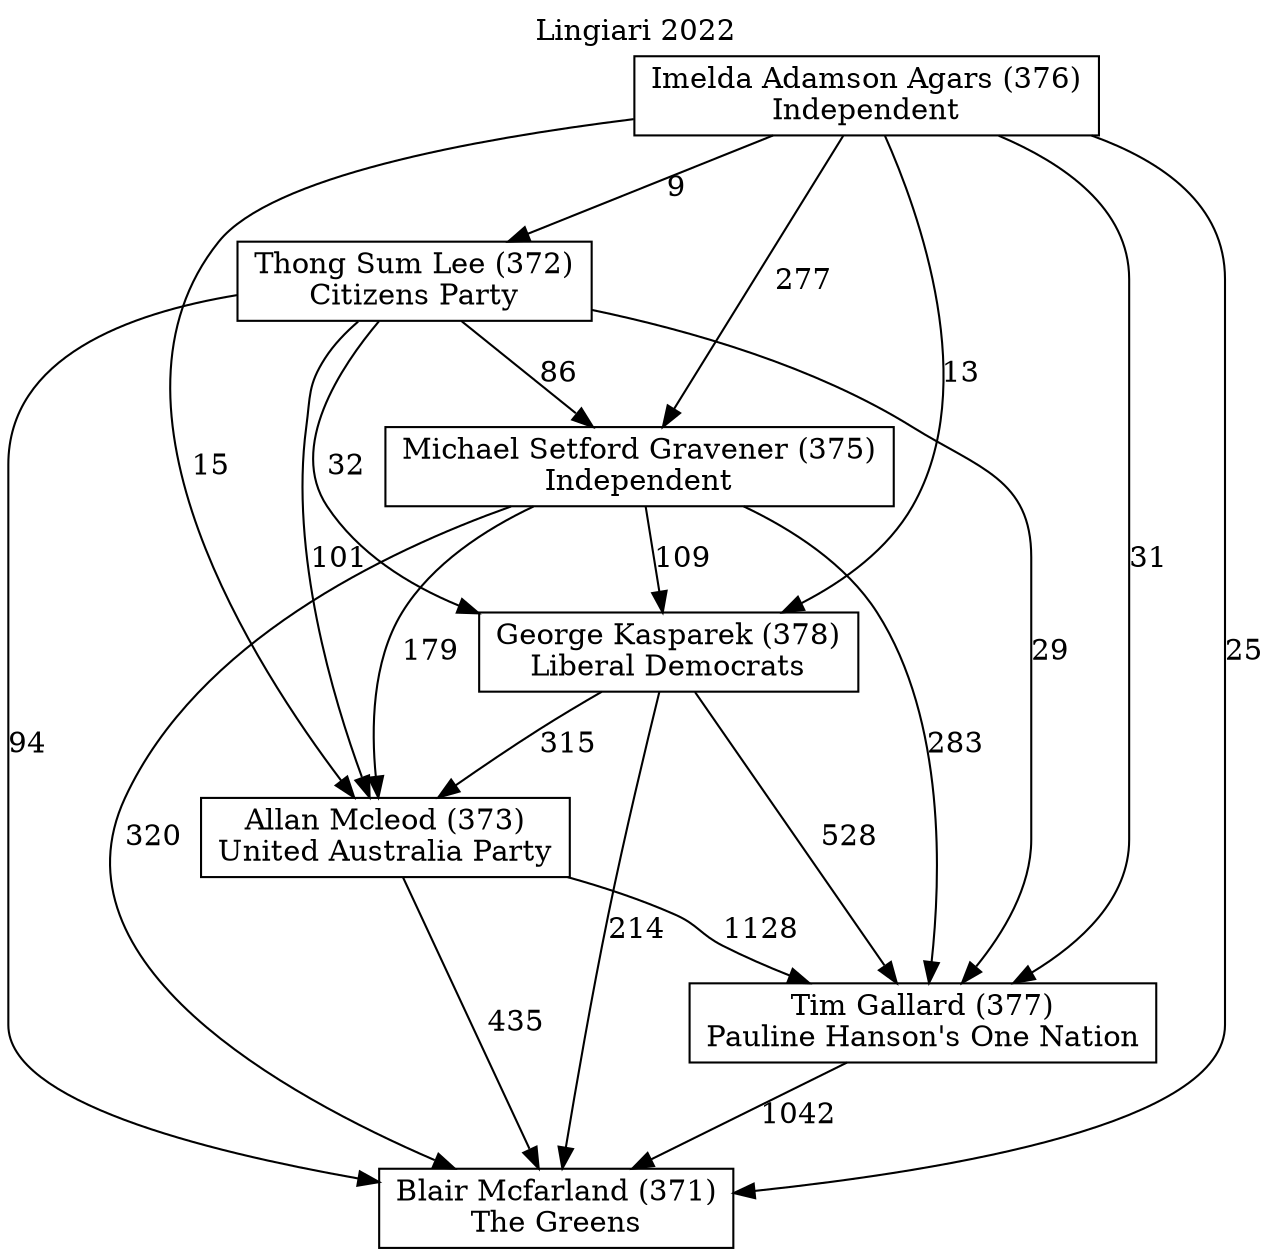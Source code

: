 // House preference flow
digraph "Blair Mcfarland (371)_Lingiari_2022" {
	graph [label="Lingiari 2022" labelloc=t mclimit=10]
	node [shape=box]
	"Tim Gallard (377)" [label="Tim Gallard (377)
Pauline Hanson's One Nation"]
	"Thong Sum Lee (372)" [label="Thong Sum Lee (372)
Citizens Party"]
	"Michael Setford Gravener (375)" [label="Michael Setford Gravener (375)
Independent"]
	"Imelda Adamson Agars (376)" [label="Imelda Adamson Agars (376)
Independent"]
	"Blair Mcfarland (371)" [label="Blair Mcfarland (371)
The Greens"]
	"George Kasparek (378)" [label="George Kasparek (378)
Liberal Democrats"]
	"Allan Mcleod (373)" [label="Allan Mcleod (373)
United Australia Party"]
	"Allan Mcleod (373)" -> "Blair Mcfarland (371)" [label=435]
	"George Kasparek (378)" -> "Tim Gallard (377)" [label=528]
	"Imelda Adamson Agars (376)" -> "Allan Mcleod (373)" [label=15]
	"Thong Sum Lee (372)" -> "Blair Mcfarland (371)" [label=94]
	"Thong Sum Lee (372)" -> "Tim Gallard (377)" [label=29]
	"Thong Sum Lee (372)" -> "Michael Setford Gravener (375)" [label=86]
	"Allan Mcleod (373)" -> "Tim Gallard (377)" [label=1128]
	"Imelda Adamson Agars (376)" -> "George Kasparek (378)" [label=13]
	"Michael Setford Gravener (375)" -> "Allan Mcleod (373)" [label=179]
	"Tim Gallard (377)" -> "Blair Mcfarland (371)" [label=1042]
	"Michael Setford Gravener (375)" -> "Tim Gallard (377)" [label=283]
	"Thong Sum Lee (372)" -> "Allan Mcleod (373)" [label=101]
	"Imelda Adamson Agars (376)" -> "Tim Gallard (377)" [label=31]
	"George Kasparek (378)" -> "Blair Mcfarland (371)" [label=214]
	"Michael Setford Gravener (375)" -> "Blair Mcfarland (371)" [label=320]
	"George Kasparek (378)" -> "Allan Mcleod (373)" [label=315]
	"Imelda Adamson Agars (376)" -> "Blair Mcfarland (371)" [label=25]
	"Imelda Adamson Agars (376)" -> "Thong Sum Lee (372)" [label=9]
	"Thong Sum Lee (372)" -> "George Kasparek (378)" [label=32]
	"Imelda Adamson Agars (376)" -> "Michael Setford Gravener (375)" [label=277]
	"Michael Setford Gravener (375)" -> "George Kasparek (378)" [label=109]
}
